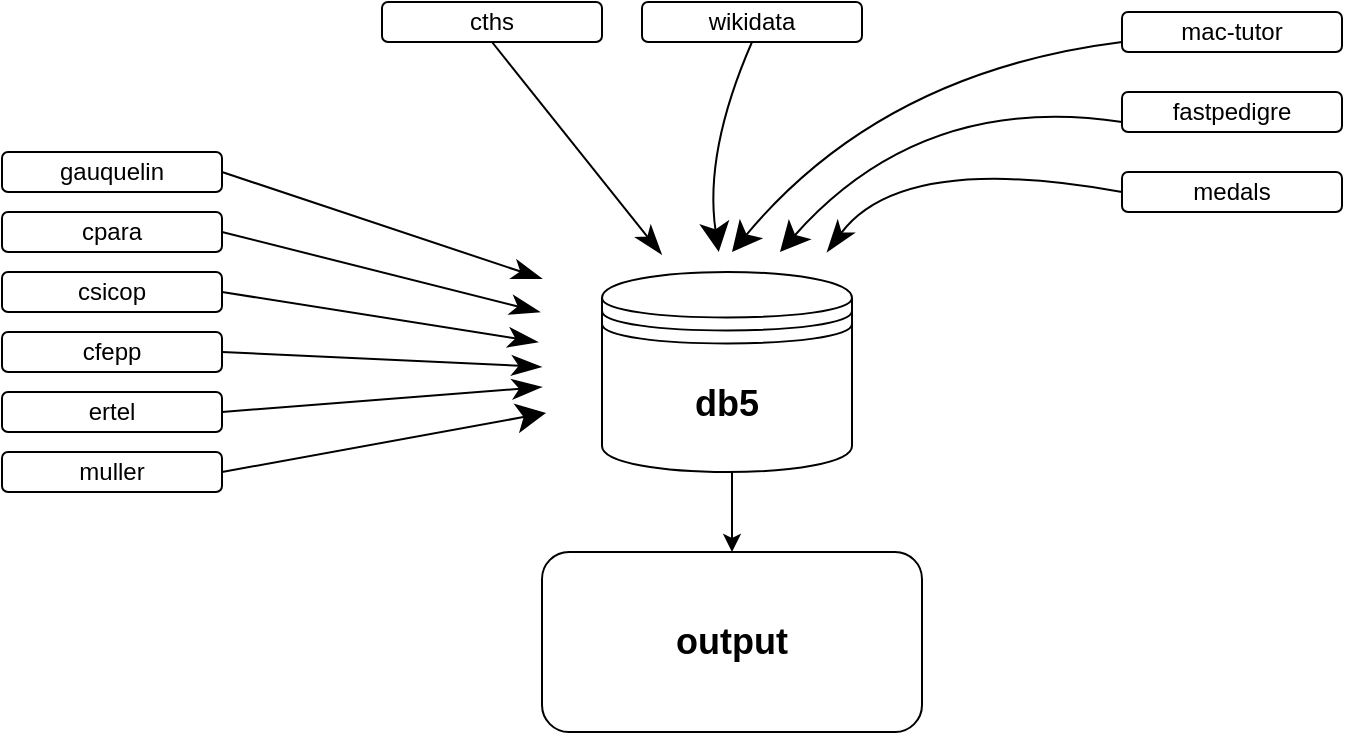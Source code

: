 <mxfile version="12.9.9" type="device"><diagram id="LVw6ghWPCGApinSZySSA" name="Page-1"><mxGraphModel dx="980" dy="584" grid="1" gridSize="10" guides="1" tooltips="1" connect="1" arrows="1" fold="1" page="1" pageScale="1" pageWidth="850" pageHeight="1100" math="0" shadow="0"><root><mxCell id="0"/><mxCell id="1" parent="0"/><mxCell id="8473Rd92Myj6Njw9E8Qw-2" value="mac-tutor" style="rounded=1;whiteSpace=wrap;html=1;" parent="1" vertex="1"><mxGeometry x="590" y="90" width="110" height="20" as="geometry"/></mxCell><mxCell id="8473Rd92Myj6Njw9E8Qw-3" value="gauquelin" style="rounded=1;whiteSpace=wrap;html=1;" parent="1" vertex="1"><mxGeometry x="30" y="160" width="110" height="20" as="geometry"/></mxCell><mxCell id="8473Rd92Myj6Njw9E8Qw-4" value="cpara" style="rounded=1;whiteSpace=wrap;html=1;" parent="1" vertex="1"><mxGeometry x="30" y="190" width="110" height="20" as="geometry"/></mxCell><mxCell id="8473Rd92Myj6Njw9E8Qw-5" value="csicop" style="rounded=1;whiteSpace=wrap;html=1;" parent="1" vertex="1"><mxGeometry x="30" y="220" width="110" height="20" as="geometry"/></mxCell><mxCell id="8473Rd92Myj6Njw9E8Qw-6" value="cfepp" style="rounded=1;whiteSpace=wrap;html=1;" parent="1" vertex="1"><mxGeometry x="30" y="250" width="110" height="20" as="geometry"/></mxCell><mxCell id="8473Rd92Myj6Njw9E8Qw-7" value="ertel" style="rounded=1;whiteSpace=wrap;html=1;" parent="1" vertex="1"><mxGeometry x="30" y="280" width="110" height="20" as="geometry"/></mxCell><mxCell id="8473Rd92Myj6Njw9E8Qw-8" value="muller" style="rounded=1;whiteSpace=wrap;html=1;" parent="1" vertex="1"><mxGeometry x="30" y="310" width="110" height="20" as="geometry"/></mxCell><mxCell id="8473Rd92Myj6Njw9E8Qw-9" value="wikidata" style="rounded=1;whiteSpace=wrap;html=1;" parent="1" vertex="1"><mxGeometry x="350" y="85" width="110" height="20" as="geometry"/></mxCell><mxCell id="8473Rd92Myj6Njw9E8Qw-10" value="fastpedigre" style="rounded=1;whiteSpace=wrap;html=1;" parent="1" vertex="1"><mxGeometry x="590" y="130" width="110" height="20" as="geometry"/></mxCell><mxCell id="8473Rd92Myj6Njw9E8Qw-13" value="medals" style="rounded=1;whiteSpace=wrap;html=1;" parent="1" vertex="1"><mxGeometry x="590" y="170" width="110" height="20" as="geometry"/></mxCell><mxCell id="8473Rd92Myj6Njw9E8Qw-14" value="cths" style="rounded=1;whiteSpace=wrap;html=1;" parent="1" vertex="1"><mxGeometry x="220" y="85" width="110" height="20" as="geometry"/></mxCell><mxCell id="8473Rd92Myj6Njw9E8Qw-17" value="" style="endArrow=classicThin;endFill=1;endSize=12;html=1;exitX=1;exitY=0.5;exitDx=0;exitDy=0;" parent="1" source="8473Rd92Myj6Njw9E8Qw-3" edge="1"><mxGeometry width="160" relative="1" as="geometry"><mxPoint x="180" y="160" as="sourcePoint"/><mxPoint x="300" y="223.333" as="targetPoint"/></mxGeometry></mxCell><mxCell id="8473Rd92Myj6Njw9E8Qw-18" value="" style="endArrow=classicThin;endFill=1;endSize=12;html=1;exitX=1;exitY=0.5;exitDx=0;exitDy=0;" parent="1" source="8473Rd92Myj6Njw9E8Qw-4" edge="1"><mxGeometry width="160" relative="1" as="geometry"><mxPoint x="170" y="230" as="sourcePoint"/><mxPoint x="299" y="240" as="targetPoint"/></mxGeometry></mxCell><mxCell id="8473Rd92Myj6Njw9E8Qw-19" value="" style="endArrow=classicThin;endFill=1;endSize=12;html=1;exitX=1;exitY=0.5;exitDx=0;exitDy=0;" parent="1" source="8473Rd92Myj6Njw9E8Qw-5" edge="1"><mxGeometry width="160" relative="1" as="geometry"><mxPoint x="160" y="210" as="sourcePoint"/><mxPoint x="298" y="255" as="targetPoint"/></mxGeometry></mxCell><mxCell id="8473Rd92Myj6Njw9E8Qw-20" value="" style="endArrow=classicThin;endFill=1;endSize=12;html=1;exitX=1;exitY=0.5;exitDx=0;exitDy=0;entryX=-0.001;entryY=0.638;entryDx=0;entryDy=0;entryPerimeter=0;" parent="1" source="8473Rd92Myj6Njw9E8Qw-6" edge="1"><mxGeometry width="160" relative="1" as="geometry"><mxPoint x="170" y="220" as="sourcePoint"/><mxPoint x="299.81" y="267.42" as="targetPoint"/></mxGeometry></mxCell><mxCell id="8473Rd92Myj6Njw9E8Qw-21" value="" style="endArrow=classicThin;endFill=1;endSize=12;html=1;exitX=1;exitY=0.5;exitDx=0;exitDy=0;entryX=0;entryY=0.75;entryDx=0;entryDy=0;" parent="1" source="8473Rd92Myj6Njw9E8Qw-7" edge="1"><mxGeometry width="160" relative="1" as="geometry"><mxPoint x="180" y="230" as="sourcePoint"/><mxPoint x="300" y="277.5" as="targetPoint"/></mxGeometry></mxCell><mxCell id="8473Rd92Myj6Njw9E8Qw-23" value="" style="endArrow=classicThin;endFill=1;endSize=12;html=1;exitX=0.5;exitY=1;exitDx=0;exitDy=0;entryX=0.315;entryY=0.014;entryDx=0;entryDy=0;entryPerimeter=0;" parent="1" source="8473Rd92Myj6Njw9E8Qw-14" edge="1"><mxGeometry width="160" relative="1" as="geometry"><mxPoint x="200" y="250" as="sourcePoint"/><mxPoint x="359.85" y="211.26" as="targetPoint"/></mxGeometry></mxCell><mxCell id="8473Rd92Myj6Njw9E8Qw-25" value="" style="curved=1;endArrow=classicThin;html=1;entryX=0.75;entryY=0;entryDx=0;entryDy=0;exitX=0;exitY=0.5;exitDx=0;exitDy=0;endFill=1;endSize=13;" parent="1" source="8473Rd92Myj6Njw9E8Qw-13" edge="1"><mxGeometry width="50" height="50" relative="1" as="geometry"><mxPoint x="250" y="440" as="sourcePoint"/><mxPoint x="442.5" y="210" as="targetPoint"/><Array as="points"><mxPoint x="480" y="160"/></Array></mxGeometry></mxCell><mxCell id="8473Rd92Myj6Njw9E8Qw-26" value="" style="curved=1;endArrow=classic;html=1;exitX=1;exitY=0.5;exitDx=0;exitDy=0;entryX=0.011;entryY=0.894;entryDx=0;entryDy=0;entryPerimeter=0;endSize=12;" parent="1" source="8473Rd92Myj6Njw9E8Qw-8" edge="1"><mxGeometry width="50" height="50" relative="1" as="geometry"><mxPoint x="250" y="420" as="sourcePoint"/><mxPoint x="302.09" y="290.46" as="targetPoint"/></mxGeometry></mxCell><mxCell id="8473Rd92Myj6Njw9E8Qw-27" value="" style="curved=1;endArrow=classic;html=1;exitX=0;exitY=0.75;exitDx=0;exitDy=0;endSize=12;" parent="1" source="8473Rd92Myj6Njw9E8Qw-10" edge="1"><mxGeometry width="50" height="50" relative="1" as="geometry"><mxPoint x="500" y="130" as="sourcePoint"/><mxPoint x="419" y="210" as="targetPoint"/><Array as="points"><mxPoint x="490" y="130"/></Array></mxGeometry></mxCell><mxCell id="8473Rd92Myj6Njw9E8Qw-29" value="" style="curved=1;endArrow=classic;html=1;exitX=0;exitY=0.75;exitDx=0;exitDy=0;endSize=12;entryX=0.5;entryY=0;entryDx=0;entryDy=0;" parent="1" source="8473Rd92Myj6Njw9E8Qw-2" edge="1"><mxGeometry width="50" height="50" relative="1" as="geometry"><mxPoint x="590" y="110" as="sourcePoint"/><mxPoint x="395" y="210" as="targetPoint"/><Array as="points"><mxPoint x="470" y="120"/></Array></mxGeometry></mxCell><mxCell id="8473Rd92Myj6Njw9E8Qw-30" value="" style="curved=1;endArrow=classic;html=1;exitX=0.5;exitY=1;exitDx=0;exitDy=0;endSize=12;" parent="1" source="8473Rd92Myj6Njw9E8Qw-9" edge="1"><mxGeometry width="50" height="50" relative="1" as="geometry"><mxPoint x="590" y="65" as="sourcePoint"/><mxPoint x="388.368" y="210" as="targetPoint"/><Array as="points"><mxPoint x="381" y="160"/></Array></mxGeometry></mxCell><mxCell id="8473Rd92Myj6Njw9E8Qw-35" value="&lt;font style=&quot;font-size: 18px&quot;&gt;&lt;b&gt;output&lt;/b&gt;&lt;/font&gt;" style="rounded=1;whiteSpace=wrap;html=1;" parent="1" vertex="1"><mxGeometry x="300" y="360" width="190" height="90" as="geometry"/></mxCell><mxCell id="8473Rd92Myj6Njw9E8Qw-36" value="" style="curved=1;endArrow=classic;html=1;exitX=0.5;exitY=1;exitDx=0;exitDy=0;entryX=0.5;entryY=0;entryDx=0;entryDy=0;" parent="1" target="8473Rd92Myj6Njw9E8Qw-35" edge="1"><mxGeometry width="50" height="50" relative="1" as="geometry"><mxPoint x="395" y="300" as="sourcePoint"/><mxPoint x="610" y="310" as="targetPoint"/></mxGeometry></mxCell><mxCell id="hFdRmklDflQekSLcHYxN-1" value="&lt;span style=&quot;font-size: 18px&quot;&gt;&lt;b&gt;db5&lt;/b&gt;&lt;/span&gt;" style="shape=datastore;whiteSpace=wrap;html=1;font-family:Arial,Helvetica,sans-serif;" vertex="1" parent="1"><mxGeometry x="330" y="220" width="125" height="100" as="geometry"/></mxCell></root></mxGraphModel></diagram></mxfile>